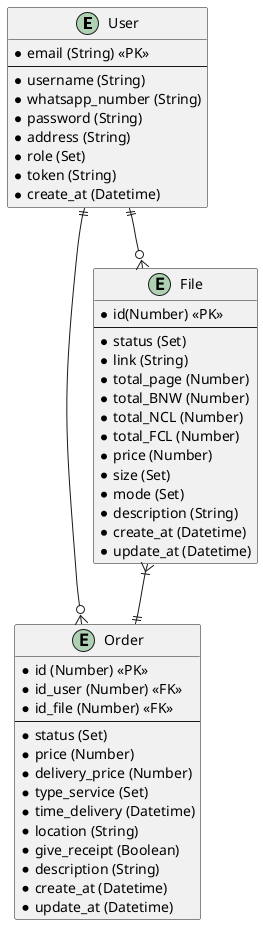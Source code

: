 @startuml title Hiprint

entity User{ 
    * email (String) <<PK>>
    --
    * username (String)
    * whatsapp_number (String)
    * password (String)
    * address (String)
    * role (Set)
    * token (String)
    * create_at (Datetime)
}

entity Order{
    * id (Number) <<PK>>
    * id_user (Number) <<FK>>
    * id_file (Number) <<FK>>
    --
    * status (Set)
    * price (Number)
    * delivery_price (Number)
    * type_service (Set)
    * time_delivery (Datetime)
    * location (String)
    * give_receipt (Boolean)
    * description (String)
    * create_at (Datetime)
    * update_at (Datetime)
}

entity File{
    * id(Number) <<PK>>
    --
    * status (Set)
    * link (String)
    * total_page (Number)
    * total_BNW (Number)
    * total_NCL (Number)
    * total_FCL (Number)
    * price (Number)
    * size (Set)
    * mode (Set)
    * description (String)
    * create_at (Datetime)
    * update_at (Datetime)
}

User ||--o{ Order
User ||--o{ File
File }|--|| Order

@enduml
